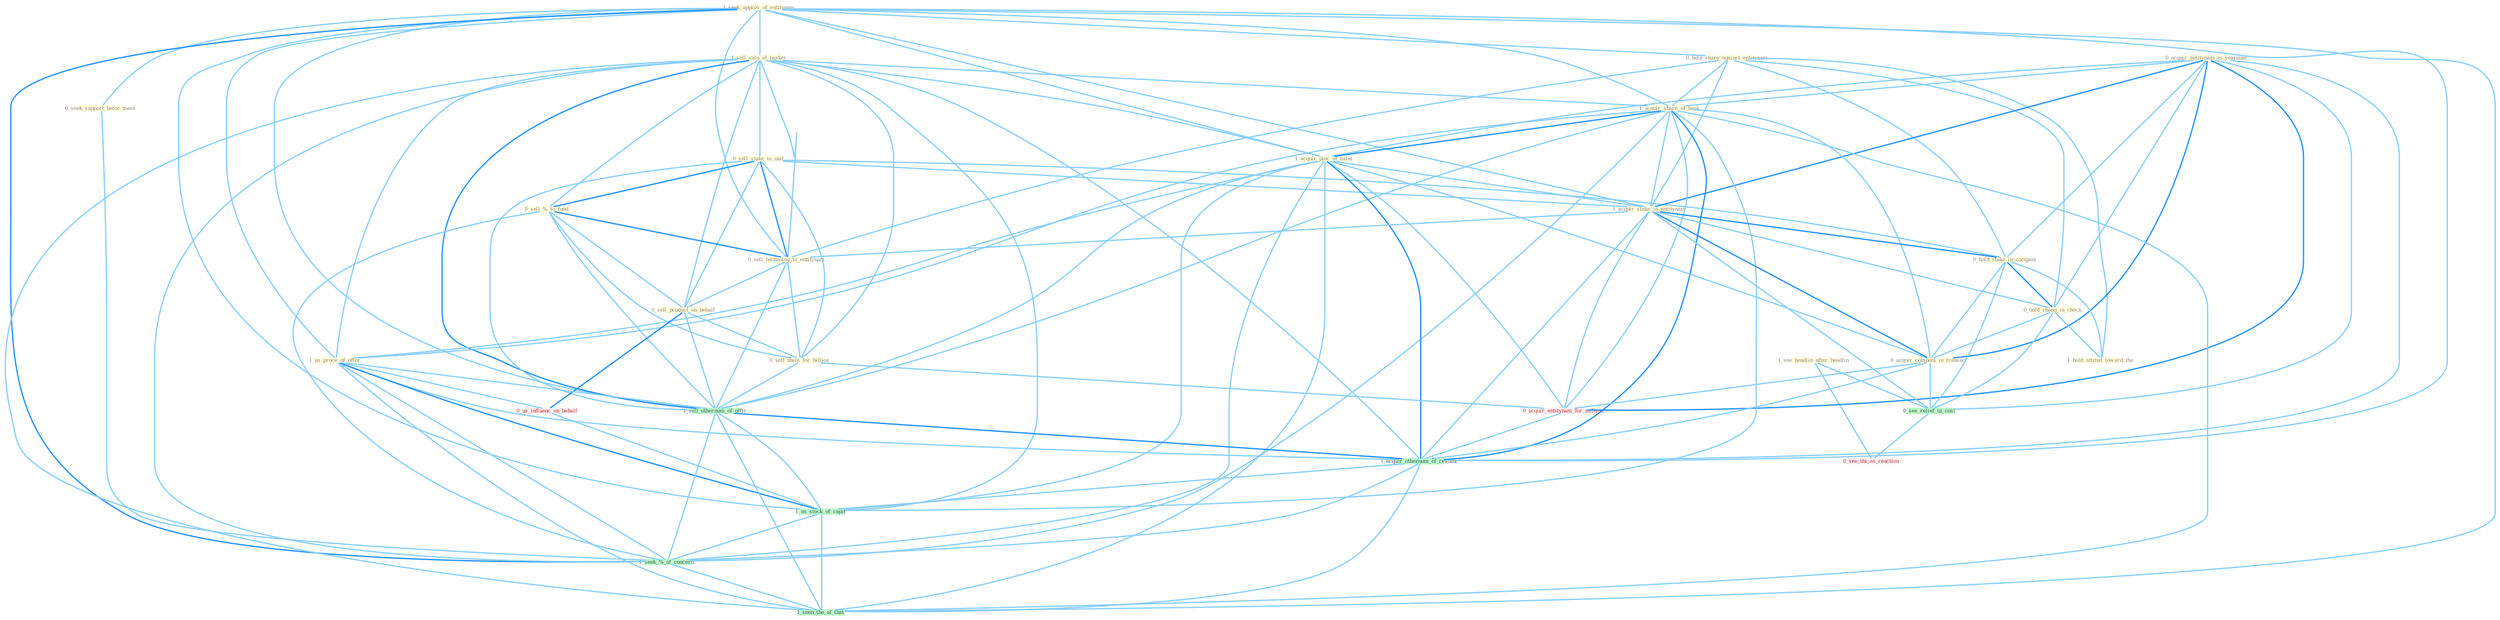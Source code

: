 Graph G{ 
    node
    [shape=polygon,style=filled,width=.5,height=.06,color="#BDFCC9",fixedsize=true,fontsize=4,
    fontcolor="#2f4f4f"];
    {node
    [color="#ffffe0", fontcolor="#8b7d6b"] "1_seek_approv_of_entitynam " "0_hold_share_against_entitynam " "1_sell_valu_of_basket " "1_see_headlin_after_headlin " "0_sell_stake_to_unit " "0_acquir_entitynam_in_yearnum " "1_acquir_share_of_bank " "1_acquir_piec_of_estat " "1_acquir_stake_in_entitynam " "0_sell_%_to_fund " "0_sell_technolog_to_entitynam " "0_hold_stake_in_compani " "0_hold_chang_in_check " "0_sell_product_on_behalf " "0_seek_support_befor_meet " "1_us_proce_of_offer " "0_sell_them_for_billion " "0_acquir_compani_in_transact " "1_hold_attitud_toward_the "}
{node [color="#fff0f5", fontcolor="#b22222"] "0_acquir_entitynam_for_million " "0_us_influenc_on_behalf " "0_see_thi_as_reaction "}
edge [color="#B0E2FF"];

	"1_seek_approv_of_entitynam " -- "0_hold_share_against_entitynam " [w="1", color="#87cefa" ];
	"1_seek_approv_of_entitynam " -- "1_sell_valu_of_basket " [w="1", color="#87cefa" ];
	"1_seek_approv_of_entitynam " -- "1_acquir_share_of_bank " [w="1", color="#87cefa" ];
	"1_seek_approv_of_entitynam " -- "1_acquir_piec_of_estat " [w="1", color="#87cefa" ];
	"1_seek_approv_of_entitynam " -- "1_acquir_stake_in_entitynam " [w="1", color="#87cefa" ];
	"1_seek_approv_of_entitynam " -- "0_sell_technolog_to_entitynam " [w="1", color="#87cefa" ];
	"1_seek_approv_of_entitynam " -- "0_seek_support_befor_meet " [w="1", color="#87cefa" ];
	"1_seek_approv_of_entitynam " -- "1_us_proce_of_offer " [w="1", color="#87cefa" ];
	"1_seek_approv_of_entitynam " -- "1_sell_othernum_of_offic " [w="1", color="#87cefa" ];
	"1_seek_approv_of_entitynam " -- "1_acquir_othernum_of_restaur " [w="1", color="#87cefa" ];
	"1_seek_approv_of_entitynam " -- "1_us_stock_of_capit " [w="1", color="#87cefa" ];
	"1_seek_approv_of_entitynam " -- "1_seek_%_of_concern " [w="2", color="#1e90ff" , len=0.8];
	"1_seek_approv_of_entitynam " -- "1_seen_the_of_that " [w="1", color="#87cefa" ];
	"0_hold_share_against_entitynam " -- "1_acquir_share_of_bank " [w="1", color="#87cefa" ];
	"0_hold_share_against_entitynam " -- "1_acquir_stake_in_entitynam " [w="1", color="#87cefa" ];
	"0_hold_share_against_entitynam " -- "0_sell_technolog_to_entitynam " [w="1", color="#87cefa" ];
	"0_hold_share_against_entitynam " -- "0_hold_stake_in_compani " [w="1", color="#87cefa" ];
	"0_hold_share_against_entitynam " -- "0_hold_chang_in_check " [w="1", color="#87cefa" ];
	"0_hold_share_against_entitynam " -- "1_hold_attitud_toward_the " [w="1", color="#87cefa" ];
	"1_sell_valu_of_basket " -- "0_sell_stake_to_unit " [w="1", color="#87cefa" ];
	"1_sell_valu_of_basket " -- "1_acquir_share_of_bank " [w="1", color="#87cefa" ];
	"1_sell_valu_of_basket " -- "1_acquir_piec_of_estat " [w="1", color="#87cefa" ];
	"1_sell_valu_of_basket " -- "0_sell_%_to_fund " [w="1", color="#87cefa" ];
	"1_sell_valu_of_basket " -- "0_sell_technolog_to_entitynam " [w="1", color="#87cefa" ];
	"1_sell_valu_of_basket " -- "0_sell_product_on_behalf " [w="1", color="#87cefa" ];
	"1_sell_valu_of_basket " -- "1_us_proce_of_offer " [w="1", color="#87cefa" ];
	"1_sell_valu_of_basket " -- "0_sell_them_for_billion " [w="1", color="#87cefa" ];
	"1_sell_valu_of_basket " -- "1_sell_othernum_of_offic " [w="2", color="#1e90ff" , len=0.8];
	"1_sell_valu_of_basket " -- "1_acquir_othernum_of_restaur " [w="1", color="#87cefa" ];
	"1_sell_valu_of_basket " -- "1_us_stock_of_capit " [w="1", color="#87cefa" ];
	"1_sell_valu_of_basket " -- "1_seek_%_of_concern " [w="1", color="#87cefa" ];
	"1_sell_valu_of_basket " -- "1_seen_the_of_that " [w="1", color="#87cefa" ];
	"1_see_headlin_after_headlin " -- "0_see_relief_in_cost " [w="1", color="#87cefa" ];
	"1_see_headlin_after_headlin " -- "0_see_thi_as_reaction " [w="1", color="#87cefa" ];
	"0_sell_stake_to_unit " -- "1_acquir_stake_in_entitynam " [w="1", color="#87cefa" ];
	"0_sell_stake_to_unit " -- "0_sell_%_to_fund " [w="2", color="#1e90ff" , len=0.8];
	"0_sell_stake_to_unit " -- "0_sell_technolog_to_entitynam " [w="2", color="#1e90ff" , len=0.8];
	"0_sell_stake_to_unit " -- "0_hold_stake_in_compani " [w="1", color="#87cefa" ];
	"0_sell_stake_to_unit " -- "0_sell_product_on_behalf " [w="1", color="#87cefa" ];
	"0_sell_stake_to_unit " -- "0_sell_them_for_billion " [w="1", color="#87cefa" ];
	"0_sell_stake_to_unit " -- "1_sell_othernum_of_offic " [w="1", color="#87cefa" ];
	"0_acquir_entitynam_in_yearnum " -- "1_acquir_share_of_bank " [w="1", color="#87cefa" ];
	"0_acquir_entitynam_in_yearnum " -- "1_acquir_piec_of_estat " [w="1", color="#87cefa" ];
	"0_acquir_entitynam_in_yearnum " -- "1_acquir_stake_in_entitynam " [w="2", color="#1e90ff" , len=0.8];
	"0_acquir_entitynam_in_yearnum " -- "0_hold_stake_in_compani " [w="1", color="#87cefa" ];
	"0_acquir_entitynam_in_yearnum " -- "0_hold_chang_in_check " [w="1", color="#87cefa" ];
	"0_acquir_entitynam_in_yearnum " -- "0_acquir_compani_in_transact " [w="2", color="#1e90ff" , len=0.8];
	"0_acquir_entitynam_in_yearnum " -- "0_acquir_entitynam_for_million " [w="2", color="#1e90ff" , len=0.8];
	"0_acquir_entitynam_in_yearnum " -- "0_see_relief_in_cost " [w="1", color="#87cefa" ];
	"0_acquir_entitynam_in_yearnum " -- "1_acquir_othernum_of_restaur " [w="1", color="#87cefa" ];
	"1_acquir_share_of_bank " -- "1_acquir_piec_of_estat " [w="2", color="#1e90ff" , len=0.8];
	"1_acquir_share_of_bank " -- "1_acquir_stake_in_entitynam " [w="1", color="#87cefa" ];
	"1_acquir_share_of_bank " -- "1_us_proce_of_offer " [w="1", color="#87cefa" ];
	"1_acquir_share_of_bank " -- "0_acquir_compani_in_transact " [w="1", color="#87cefa" ];
	"1_acquir_share_of_bank " -- "0_acquir_entitynam_for_million " [w="1", color="#87cefa" ];
	"1_acquir_share_of_bank " -- "1_sell_othernum_of_offic " [w="1", color="#87cefa" ];
	"1_acquir_share_of_bank " -- "1_acquir_othernum_of_restaur " [w="2", color="#1e90ff" , len=0.8];
	"1_acquir_share_of_bank " -- "1_us_stock_of_capit " [w="1", color="#87cefa" ];
	"1_acquir_share_of_bank " -- "1_seek_%_of_concern " [w="1", color="#87cefa" ];
	"1_acquir_share_of_bank " -- "1_seen_the_of_that " [w="1", color="#87cefa" ];
	"1_acquir_piec_of_estat " -- "1_acquir_stake_in_entitynam " [w="1", color="#87cefa" ];
	"1_acquir_piec_of_estat " -- "1_us_proce_of_offer " [w="1", color="#87cefa" ];
	"1_acquir_piec_of_estat " -- "0_acquir_compani_in_transact " [w="1", color="#87cefa" ];
	"1_acquir_piec_of_estat " -- "0_acquir_entitynam_for_million " [w="1", color="#87cefa" ];
	"1_acquir_piec_of_estat " -- "1_sell_othernum_of_offic " [w="1", color="#87cefa" ];
	"1_acquir_piec_of_estat " -- "1_acquir_othernum_of_restaur " [w="2", color="#1e90ff" , len=0.8];
	"1_acquir_piec_of_estat " -- "1_us_stock_of_capit " [w="1", color="#87cefa" ];
	"1_acquir_piec_of_estat " -- "1_seek_%_of_concern " [w="1", color="#87cefa" ];
	"1_acquir_piec_of_estat " -- "1_seen_the_of_that " [w="1", color="#87cefa" ];
	"1_acquir_stake_in_entitynam " -- "0_sell_technolog_to_entitynam " [w="1", color="#87cefa" ];
	"1_acquir_stake_in_entitynam " -- "0_hold_stake_in_compani " [w="2", color="#1e90ff" , len=0.8];
	"1_acquir_stake_in_entitynam " -- "0_hold_chang_in_check " [w="1", color="#87cefa" ];
	"1_acquir_stake_in_entitynam " -- "0_acquir_compani_in_transact " [w="2", color="#1e90ff" , len=0.8];
	"1_acquir_stake_in_entitynam " -- "0_acquir_entitynam_for_million " [w="1", color="#87cefa" ];
	"1_acquir_stake_in_entitynam " -- "0_see_relief_in_cost " [w="1", color="#87cefa" ];
	"1_acquir_stake_in_entitynam " -- "1_acquir_othernum_of_restaur " [w="1", color="#87cefa" ];
	"0_sell_%_to_fund " -- "0_sell_technolog_to_entitynam " [w="2", color="#1e90ff" , len=0.8];
	"0_sell_%_to_fund " -- "0_sell_product_on_behalf " [w="1", color="#87cefa" ];
	"0_sell_%_to_fund " -- "0_sell_them_for_billion " [w="1", color="#87cefa" ];
	"0_sell_%_to_fund " -- "1_sell_othernum_of_offic " [w="1", color="#87cefa" ];
	"0_sell_%_to_fund " -- "1_seek_%_of_concern " [w="1", color="#87cefa" ];
	"0_sell_technolog_to_entitynam " -- "0_sell_product_on_behalf " [w="1", color="#87cefa" ];
	"0_sell_technolog_to_entitynam " -- "0_sell_them_for_billion " [w="1", color="#87cefa" ];
	"0_sell_technolog_to_entitynam " -- "1_sell_othernum_of_offic " [w="1", color="#87cefa" ];
	"0_hold_stake_in_compani " -- "0_hold_chang_in_check " [w="2", color="#1e90ff" , len=0.8];
	"0_hold_stake_in_compani " -- "0_acquir_compani_in_transact " [w="1", color="#87cefa" ];
	"0_hold_stake_in_compani " -- "1_hold_attitud_toward_the " [w="1", color="#87cefa" ];
	"0_hold_stake_in_compani " -- "0_see_relief_in_cost " [w="1", color="#87cefa" ];
	"0_hold_chang_in_check " -- "0_acquir_compani_in_transact " [w="1", color="#87cefa" ];
	"0_hold_chang_in_check " -- "1_hold_attitud_toward_the " [w="1", color="#87cefa" ];
	"0_hold_chang_in_check " -- "0_see_relief_in_cost " [w="1", color="#87cefa" ];
	"0_sell_product_on_behalf " -- "0_sell_them_for_billion " [w="1", color="#87cefa" ];
	"0_sell_product_on_behalf " -- "1_sell_othernum_of_offic " [w="1", color="#87cefa" ];
	"0_sell_product_on_behalf " -- "0_us_influenc_on_behalf " [w="2", color="#1e90ff" , len=0.8];
	"0_seek_support_befor_meet " -- "1_seek_%_of_concern " [w="1", color="#87cefa" ];
	"1_us_proce_of_offer " -- "1_sell_othernum_of_offic " [w="1", color="#87cefa" ];
	"1_us_proce_of_offer " -- "0_us_influenc_on_behalf " [w="1", color="#87cefa" ];
	"1_us_proce_of_offer " -- "1_acquir_othernum_of_restaur " [w="1", color="#87cefa" ];
	"1_us_proce_of_offer " -- "1_us_stock_of_capit " [w="2", color="#1e90ff" , len=0.8];
	"1_us_proce_of_offer " -- "1_seek_%_of_concern " [w="1", color="#87cefa" ];
	"1_us_proce_of_offer " -- "1_seen_the_of_that " [w="1", color="#87cefa" ];
	"0_sell_them_for_billion " -- "0_acquir_entitynam_for_million " [w="1", color="#87cefa" ];
	"0_sell_them_for_billion " -- "1_sell_othernum_of_offic " [w="1", color="#87cefa" ];
	"0_acquir_compani_in_transact " -- "0_acquir_entitynam_for_million " [w="1", color="#87cefa" ];
	"0_acquir_compani_in_transact " -- "0_see_relief_in_cost " [w="1", color="#87cefa" ];
	"0_acquir_compani_in_transact " -- "1_acquir_othernum_of_restaur " [w="1", color="#87cefa" ];
	"0_acquir_entitynam_for_million " -- "1_acquir_othernum_of_restaur " [w="1", color="#87cefa" ];
	"1_sell_othernum_of_offic " -- "1_acquir_othernum_of_restaur " [w="2", color="#1e90ff" , len=0.8];
	"1_sell_othernum_of_offic " -- "1_us_stock_of_capit " [w="1", color="#87cefa" ];
	"1_sell_othernum_of_offic " -- "1_seek_%_of_concern " [w="1", color="#87cefa" ];
	"1_sell_othernum_of_offic " -- "1_seen_the_of_that " [w="1", color="#87cefa" ];
	"0_us_influenc_on_behalf " -- "1_us_stock_of_capit " [w="1", color="#87cefa" ];
	"0_see_relief_in_cost " -- "0_see_thi_as_reaction " [w="1", color="#87cefa" ];
	"1_acquir_othernum_of_restaur " -- "1_us_stock_of_capit " [w="1", color="#87cefa" ];
	"1_acquir_othernum_of_restaur " -- "1_seek_%_of_concern " [w="1", color="#87cefa" ];
	"1_acquir_othernum_of_restaur " -- "1_seen_the_of_that " [w="1", color="#87cefa" ];
	"1_us_stock_of_capit " -- "1_seek_%_of_concern " [w="1", color="#87cefa" ];
	"1_us_stock_of_capit " -- "1_seen_the_of_that " [w="1", color="#87cefa" ];
	"1_seek_%_of_concern " -- "1_seen_the_of_that " [w="1", color="#87cefa" ];
}